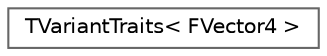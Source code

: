 digraph "Graphical Class Hierarchy"
{
 // INTERACTIVE_SVG=YES
 // LATEX_PDF_SIZE
  bgcolor="transparent";
  edge [fontname=Helvetica,fontsize=10,labelfontname=Helvetica,labelfontsize=10];
  node [fontname=Helvetica,fontsize=10,shape=box,height=0.2,width=0.4];
  rankdir="LR";
  Node0 [id="Node000000",label="TVariantTraits\< FVector4 \>",height=0.2,width=0.4,color="grey40", fillcolor="white", style="filled",URL="$d3/d27/structTVariantTraits_3_01FVector4_01_4.html",tooltip="Implements variant type traits for the built-in FVector4 type."];
}
